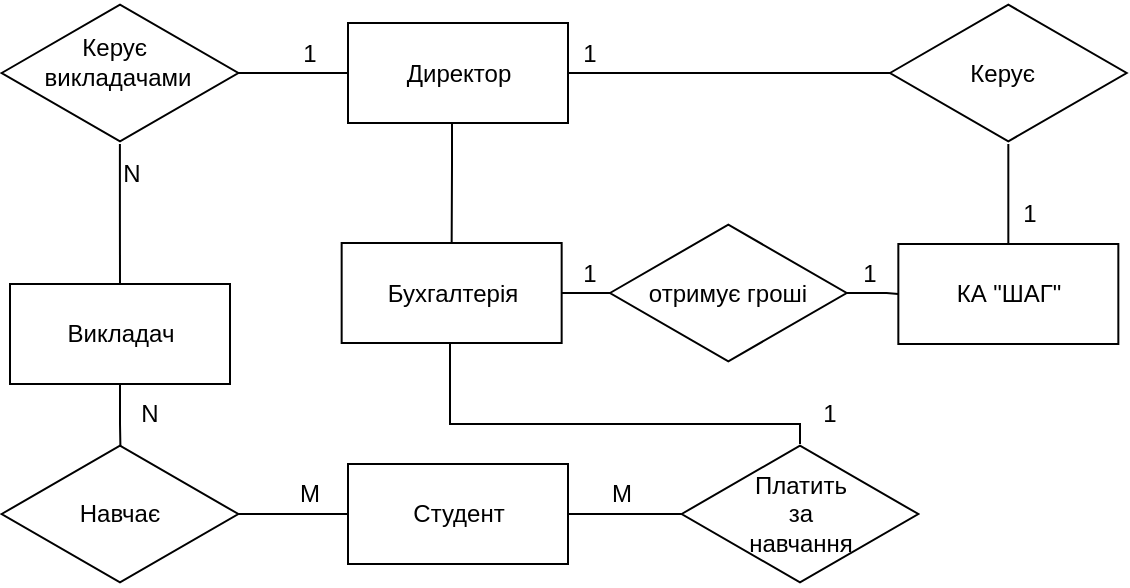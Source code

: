 <mxfile version="19.0.0" type="device"><diagram id="4Voql7bbH_XKBFfTyGI7" name="Сторінка-1"><mxGraphModel dx="1673" dy="1029" grid="1" gridSize="10" guides="1" tooltips="1" connect="1" arrows="1" fold="1" page="1" pageScale="1" pageWidth="827" pageHeight="1169" math="0" shadow="0"><root><mxCell id="0"/><mxCell id="1" parent="0"/><mxCell id="WvTSiq2eBHx9tQm4S7zT-51" style="edgeStyle=orthogonalEdgeStyle;rounded=0;orthogonalLoop=1;jettySize=auto;html=1;endArrow=none;endFill=0;" edge="1" parent="1" source="WvTSiq2eBHx9tQm4S7zT-52" target="WvTSiq2eBHx9tQm4S7zT-64"><mxGeometry relative="1" as="geometry"/></mxCell><mxCell id="WvTSiq2eBHx9tQm4S7zT-52" value="Студент" style="html=1;" vertex="1" parent="1"><mxGeometry x="359" y="270" width="110" height="50" as="geometry"/></mxCell><mxCell id="WvTSiq2eBHx9tQm4S7zT-53" style="edgeStyle=orthogonalEdgeStyle;rounded=0;orthogonalLoop=1;jettySize=auto;html=1;entryX=0.502;entryY=0.042;entryDx=0;entryDy=0;entryPerimeter=0;endArrow=none;endFill=0;" edge="1" parent="1" source="WvTSiq2eBHx9tQm4S7zT-54" target="WvTSiq2eBHx9tQm4S7zT-63"><mxGeometry relative="1" as="geometry"/></mxCell><mxCell id="WvTSiq2eBHx9tQm4S7zT-54" value="Викладач" style="html=1;" vertex="1" parent="1"><mxGeometry x="190" y="180" width="110" height="50" as="geometry"/></mxCell><mxCell id="WvTSiq2eBHx9tQm4S7zT-55" style="edgeStyle=orthogonalEdgeStyle;rounded=0;orthogonalLoop=1;jettySize=auto;html=1;entryX=0.958;entryY=0.5;entryDx=0;entryDy=0;entryPerimeter=0;endArrow=none;endFill=0;" edge="1" parent="1" source="WvTSiq2eBHx9tQm4S7zT-57" target="WvTSiq2eBHx9tQm4S7zT-61"><mxGeometry relative="1" as="geometry"/></mxCell><mxCell id="WvTSiq2eBHx9tQm4S7zT-56" style="edgeStyle=orthogonalEdgeStyle;rounded=0;orthogonalLoop=1;jettySize=auto;html=1;entryX=0.5;entryY=0;entryDx=0;entryDy=0;endArrow=none;endFill=0;" edge="1" parent="1" source="WvTSiq2eBHx9tQm4S7zT-57" target="WvTSiq2eBHx9tQm4S7zT-80"><mxGeometry relative="1" as="geometry"><Array as="points"><mxPoint x="411" y="120"/><mxPoint x="411" y="120"/></Array></mxGeometry></mxCell><mxCell id="WvTSiq2eBHx9tQm4S7zT-57" value="Директор" style="html=1;" vertex="1" parent="1"><mxGeometry x="359" y="49.5" width="110" height="50" as="geometry"/></mxCell><mxCell id="WvTSiq2eBHx9tQm4S7zT-58" style="edgeStyle=orthogonalEdgeStyle;rounded=0;orthogonalLoop=1;jettySize=auto;html=1;entryX=0.5;entryY=1;entryDx=0;entryDy=0;entryPerimeter=0;endArrow=none;endFill=0;" edge="1" parent="1" source="WvTSiq2eBHx9tQm4S7zT-59" target="WvTSiq2eBHx9tQm4S7zT-66"><mxGeometry relative="1" as="geometry"/></mxCell><mxCell id="WvTSiq2eBHx9tQm4S7zT-59" value="КА &quot;ШАГ&quot;" style="html=1;" vertex="1" parent="1"><mxGeometry x="634.17" y="160" width="110" height="50" as="geometry"/></mxCell><mxCell id="WvTSiq2eBHx9tQm4S7zT-60" style="edgeStyle=orthogonalEdgeStyle;rounded=0;orthogonalLoop=1;jettySize=auto;html=1;endArrow=none;endFill=0;" edge="1" parent="1" source="WvTSiq2eBHx9tQm4S7zT-61" target="WvTSiq2eBHx9tQm4S7zT-54"><mxGeometry relative="1" as="geometry"/></mxCell><mxCell id="WvTSiq2eBHx9tQm4S7zT-61" value="" style="html=1;whiteSpace=wrap;aspect=fixed;shape=isoRectangle;" vertex="1" parent="1"><mxGeometry x="185.84" y="39" width="118.33" height="71" as="geometry"/></mxCell><mxCell id="WvTSiq2eBHx9tQm4S7zT-62" style="edgeStyle=orthogonalEdgeStyle;rounded=0;orthogonalLoop=1;jettySize=auto;html=1;endArrow=none;endFill=0;" edge="1" parent="1" source="WvTSiq2eBHx9tQm4S7zT-63" target="WvTSiq2eBHx9tQm4S7zT-52"><mxGeometry relative="1" as="geometry"/></mxCell><mxCell id="WvTSiq2eBHx9tQm4S7zT-63" value="" style="html=1;whiteSpace=wrap;aspect=fixed;shape=isoRectangle;" vertex="1" parent="1"><mxGeometry x="185.83" y="259.5" width="118.33" height="71" as="geometry"/></mxCell><mxCell id="WvTSiq2eBHx9tQm4S7zT-64" value="" style="html=1;whiteSpace=wrap;aspect=fixed;shape=isoRectangle;" vertex="1" parent="1"><mxGeometry x="525.83" y="259.5" width="118.33" height="71" as="geometry"/></mxCell><mxCell id="WvTSiq2eBHx9tQm4S7zT-65" style="edgeStyle=orthogonalEdgeStyle;rounded=0;orthogonalLoop=1;jettySize=auto;html=1;entryX=1;entryY=0.5;entryDx=0;entryDy=0;endArrow=none;endFill=0;" edge="1" parent="1" source="WvTSiq2eBHx9tQm4S7zT-66" target="WvTSiq2eBHx9tQm4S7zT-57"><mxGeometry relative="1" as="geometry"/></mxCell><mxCell id="WvTSiq2eBHx9tQm4S7zT-66" value="" style="html=1;whiteSpace=wrap;aspect=fixed;shape=isoRectangle;" vertex="1" parent="1"><mxGeometry x="630.0" y="39" width="118.33" height="71" as="geometry"/></mxCell><mxCell id="WvTSiq2eBHx9tQm4S7zT-67" value="Керує&amp;nbsp;&lt;br&gt;викладачами" style="text;html=1;strokeColor=none;fillColor=none;align=center;verticalAlign=middle;whiteSpace=wrap;rounded=0;" vertex="1" parent="1"><mxGeometry x="221.25" y="59" width="45.84" height="20.5" as="geometry"/></mxCell><mxCell id="WvTSiq2eBHx9tQm4S7zT-68" value="Навчає" style="text;html=1;strokeColor=none;fillColor=none;align=center;verticalAlign=middle;whiteSpace=wrap;rounded=0;" vertex="1" parent="1"><mxGeometry x="217" y="285" width="56" height="20" as="geometry"/></mxCell><mxCell id="WvTSiq2eBHx9tQm4S7zT-69" value="Платить за навчання" style="text;html=1;strokeColor=none;fillColor=none;align=center;verticalAlign=middle;whiteSpace=wrap;rounded=0;" vertex="1" parent="1"><mxGeometry x="572.5" y="290" width="25" height="10" as="geometry"/></mxCell><mxCell id="WvTSiq2eBHx9tQm4S7zT-70" value="Керує&amp;nbsp;" style="text;html=1;strokeColor=none;fillColor=none;align=center;verticalAlign=middle;whiteSpace=wrap;rounded=0;" vertex="1" parent="1"><mxGeometry x="667.5" y="64.5" width="40" height="20" as="geometry"/></mxCell><mxCell id="WvTSiq2eBHx9tQm4S7zT-71" value="1" style="text;html=1;strokeColor=none;fillColor=none;align=center;verticalAlign=middle;whiteSpace=wrap;rounded=0;" vertex="1" parent="1"><mxGeometry x="310" y="49.5" width="60" height="30" as="geometry"/></mxCell><mxCell id="WvTSiq2eBHx9tQm4S7zT-72" style="edgeStyle=orthogonalEdgeStyle;rounded=0;orthogonalLoop=1;jettySize=auto;html=1;exitX=0.25;exitY=1;exitDx=0;exitDy=0;endArrow=none;endFill=0;" edge="1" parent="1" source="WvTSiq2eBHx9tQm4S7zT-73"><mxGeometry relative="1" as="geometry"><mxPoint x="410" y="210.0" as="targetPoint"/><Array as="points"><mxPoint x="585" y="250"/><mxPoint x="410" y="250"/></Array></mxGeometry></mxCell><mxCell id="WvTSiq2eBHx9tQm4S7zT-73" value="1" style="text;html=1;strokeColor=none;fillColor=none;align=center;verticalAlign=middle;whiteSpace=wrap;rounded=0;" vertex="1" parent="1"><mxGeometry x="570" y="230" width="60" height="30" as="geometry"/></mxCell><mxCell id="WvTSiq2eBHx9tQm4S7zT-74" value="N" style="text;html=1;strokeColor=none;fillColor=none;align=center;verticalAlign=middle;whiteSpace=wrap;rounded=0;" vertex="1" parent="1"><mxGeometry x="221.25" y="110" width="60" height="30" as="geometry"/></mxCell><mxCell id="WvTSiq2eBHx9tQm4S7zT-75" value="M" style="text;html=1;strokeColor=none;fillColor=none;align=center;verticalAlign=middle;whiteSpace=wrap;rounded=0;" vertex="1" parent="1"><mxGeometry x="310" y="270" width="60" height="30" as="geometry"/></mxCell><mxCell id="WvTSiq2eBHx9tQm4S7zT-76" value="N" style="text;html=1;strokeColor=none;fillColor=none;align=center;verticalAlign=middle;whiteSpace=wrap;rounded=0;" vertex="1" parent="1"><mxGeometry x="230" y="230" width="60" height="30" as="geometry"/></mxCell><mxCell id="WvTSiq2eBHx9tQm4S7zT-77" value="M" style="text;html=1;strokeColor=none;fillColor=none;align=center;verticalAlign=middle;whiteSpace=wrap;rounded=0;" vertex="1" parent="1"><mxGeometry x="465.83" y="270" width="60" height="30" as="geometry"/></mxCell><mxCell id="WvTSiq2eBHx9tQm4S7zT-78" value="1" style="text;html=1;strokeColor=none;fillColor=none;align=center;verticalAlign=middle;whiteSpace=wrap;rounded=0;" vertex="1" parent="1"><mxGeometry x="450" y="49.5" width="60" height="30" as="geometry"/></mxCell><mxCell id="WvTSiq2eBHx9tQm4S7zT-79" value="1" style="text;html=1;strokeColor=none;fillColor=none;align=center;verticalAlign=middle;whiteSpace=wrap;rounded=0;" vertex="1" parent="1"><mxGeometry x="670" y="130" width="60" height="30" as="geometry"/></mxCell><mxCell id="WvTSiq2eBHx9tQm4S7zT-80" value="Бухгалтерія" style="html=1;" vertex="1" parent="1"><mxGeometry x="355.83" y="159.5" width="110" height="50" as="geometry"/></mxCell><mxCell id="WvTSiq2eBHx9tQm4S7zT-81" style="edgeStyle=orthogonalEdgeStyle;rounded=0;orthogonalLoop=1;jettySize=auto;html=1;entryX=1;entryY=0.5;entryDx=0;entryDy=0;endArrow=none;endFill=0;" edge="1" parent="1" source="WvTSiq2eBHx9tQm4S7zT-83" target="WvTSiq2eBHx9tQm4S7zT-80"><mxGeometry relative="1" as="geometry"/></mxCell><mxCell id="WvTSiq2eBHx9tQm4S7zT-82" style="edgeStyle=orthogonalEdgeStyle;rounded=0;orthogonalLoop=1;jettySize=auto;html=1;entryX=0;entryY=0.5;entryDx=0;entryDy=0;endArrow=none;endFill=0;" edge="1" parent="1" source="WvTSiq2eBHx9tQm4S7zT-83" target="WvTSiq2eBHx9tQm4S7zT-59"><mxGeometry relative="1" as="geometry"/></mxCell><mxCell id="WvTSiq2eBHx9tQm4S7zT-83" value="отримує гроші" style="html=1;whiteSpace=wrap;aspect=fixed;shape=isoRectangle;" vertex="1" parent="1"><mxGeometry x="490" y="149" width="118.33" height="71" as="geometry"/></mxCell><mxCell id="WvTSiq2eBHx9tQm4S7zT-84" value="1" style="text;html=1;strokeColor=none;fillColor=none;align=center;verticalAlign=middle;whiteSpace=wrap;rounded=0;" vertex="1" parent="1"><mxGeometry x="450" y="159.5" width="60" height="30" as="geometry"/></mxCell><mxCell id="WvTSiq2eBHx9tQm4S7zT-85" value="1" style="text;html=1;strokeColor=none;fillColor=none;align=center;verticalAlign=middle;whiteSpace=wrap;rounded=0;" vertex="1" parent="1"><mxGeometry x="590" y="160" width="60" height="30" as="geometry"/></mxCell></root></mxGraphModel></diagram></mxfile>